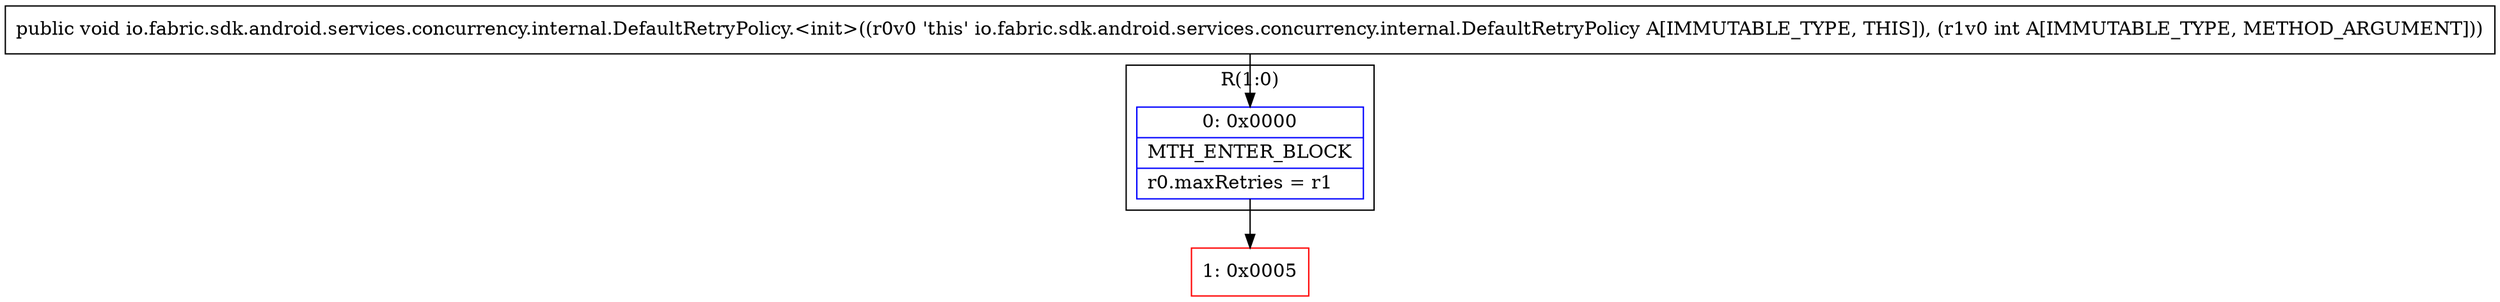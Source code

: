 digraph "CFG forio.fabric.sdk.android.services.concurrency.internal.DefaultRetryPolicy.\<init\>(I)V" {
subgraph cluster_Region_1186187911 {
label = "R(1:0)";
node [shape=record,color=blue];
Node_0 [shape=record,label="{0\:\ 0x0000|MTH_ENTER_BLOCK\l|r0.maxRetries = r1\l}"];
}
Node_1 [shape=record,color=red,label="{1\:\ 0x0005}"];
MethodNode[shape=record,label="{public void io.fabric.sdk.android.services.concurrency.internal.DefaultRetryPolicy.\<init\>((r0v0 'this' io.fabric.sdk.android.services.concurrency.internal.DefaultRetryPolicy A[IMMUTABLE_TYPE, THIS]), (r1v0 int A[IMMUTABLE_TYPE, METHOD_ARGUMENT])) }"];
MethodNode -> Node_0;
Node_0 -> Node_1;
}

